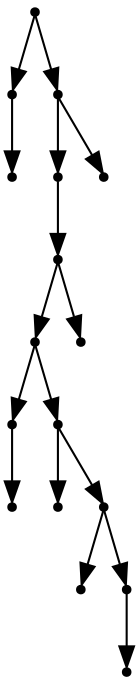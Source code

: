 digraph {
  16 [shape=point];
  1 [shape=point];
  0 [shape=point];
  15 [shape=point];
  13 [shape=point];
  12 [shape=point];
  10 [shape=point];
  3 [shape=point];
  2 [shape=point];
  9 [shape=point];
  4 [shape=point];
  8 [shape=point];
  5 [shape=point];
  7 [shape=point];
  6 [shape=point];
  11 [shape=point];
  14 [shape=point];
16 -> 1;
1 -> 0;
16 -> 15;
15 -> 13;
13 -> 12;
12 -> 10;
10 -> 3;
3 -> 2;
10 -> 9;
9 -> 4;
9 -> 8;
8 -> 5;
8 -> 7;
7 -> 6;
12 -> 11;
15 -> 14;
}

